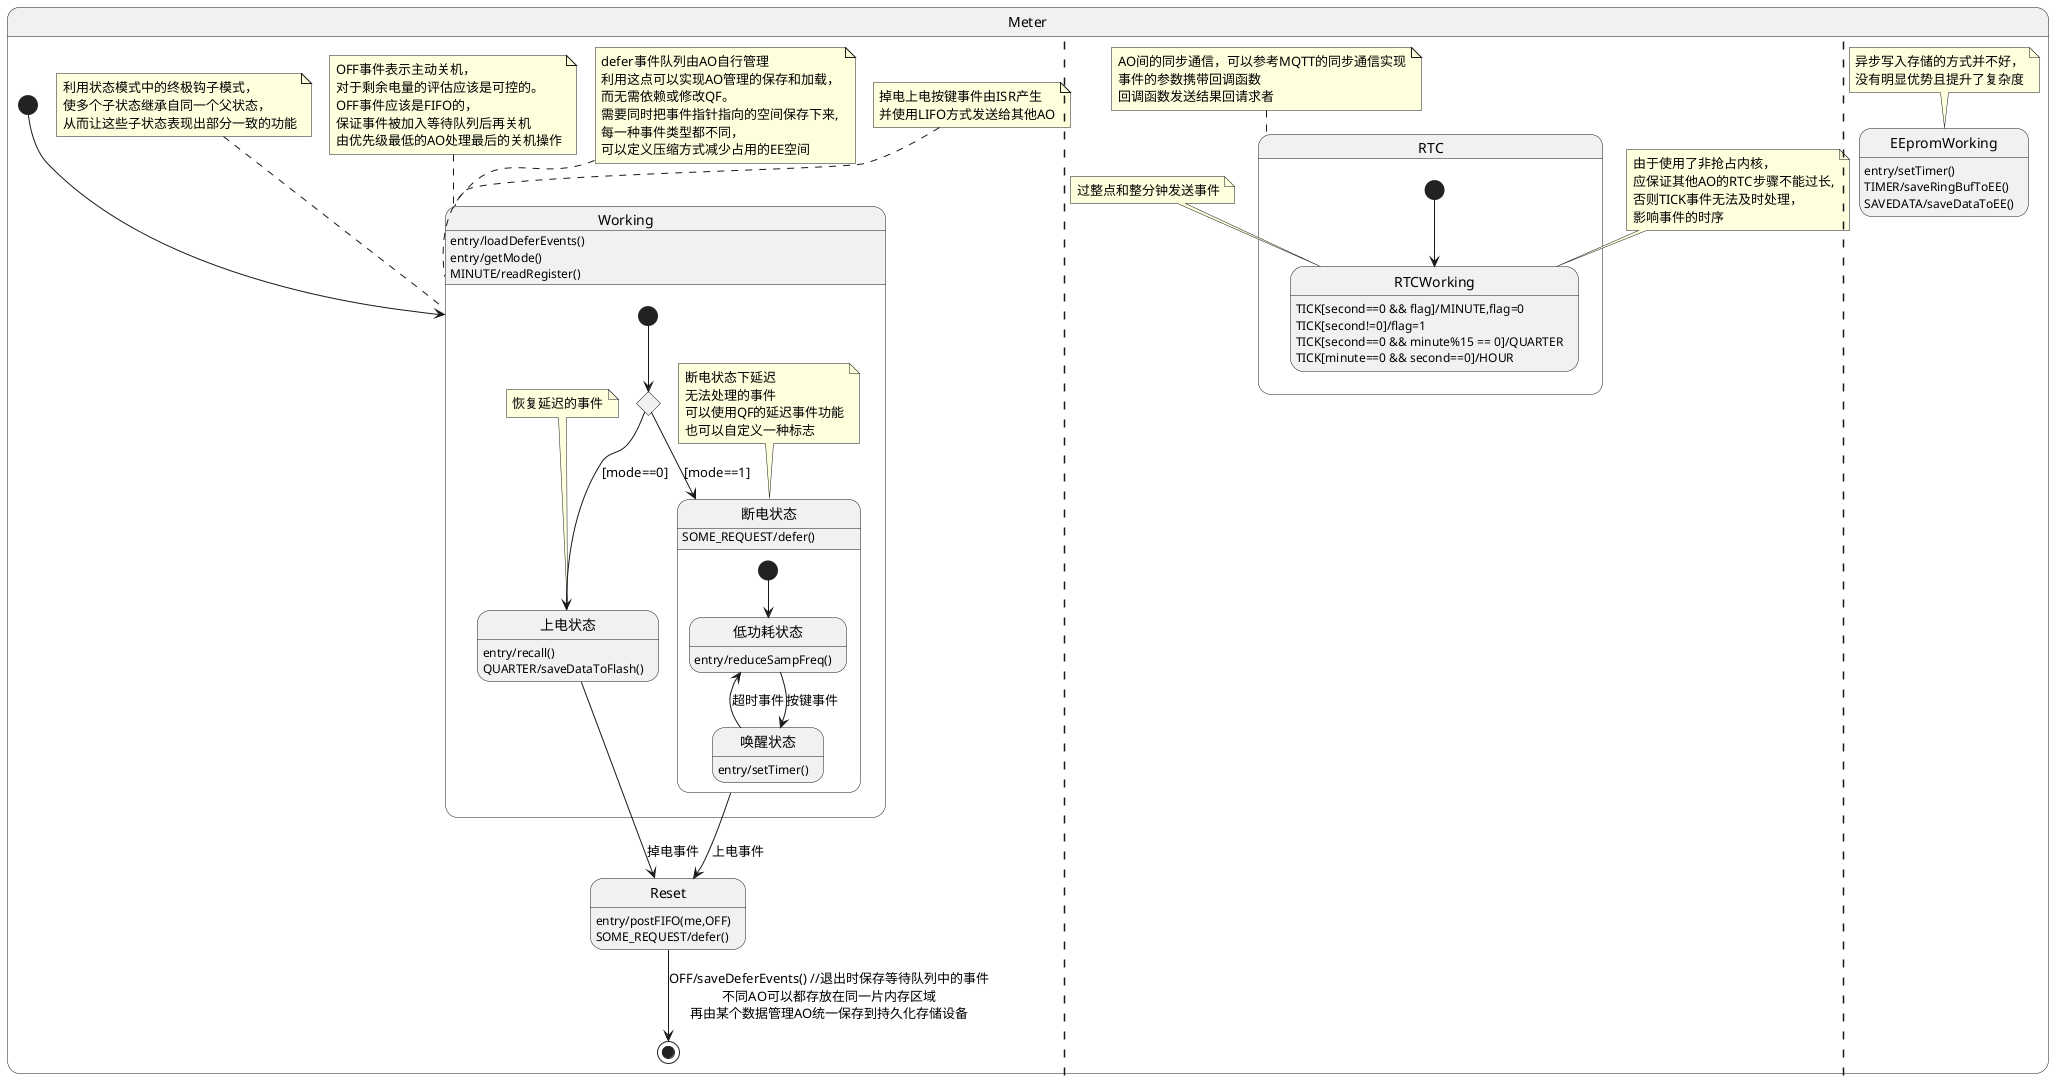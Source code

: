 @startuml

state Meter {
  state Reset {
    Reset : entry/postFIFO(me,OFF)
    Reset : SOME_REQUEST/defer()
  }

  state Working {
    Working : entry/loadDeferEvents()
    Working : entry/getMode()
    Working : MINUTE/readRegister()

    state c <<choice>>
    [*] --> c

    c --> PowerOn : [mode==0]
    c --> Simple : [mode==1]
    state "上电状态" as PowerOn {
      PowerOn : entry/recall()
      PowerOn : QUARTER/saveDataToFlash()
    }

    note top of PowerOn : 恢复延迟的事件

    note top of Simple : 断电状态下延迟\n无法处理的事件\n可以使用QF的延迟事件功能\n也可以自定义一种标志
    state "断电状态" as Simple {
      Simple : SOME_REQUEST/defer()
      [*] --> LowPower
      state "低功耗状态" as LowPower {
        LowPower : entry/reduceSampFreq()
      }


      state "唤醒状态" as WakeUp {
        WakeUp : entry/setTimer()
      }
    }
  }

  [*] --> Working
  note top of Working : 利用状态模式中的终极钩子模式，\n使多个子状态继承自同一个父状态，\n从而让这些子状态表现出部分一致的功能
  note top of Working
    OFF事件表示主动关机，
    对于剩余电量的评估应该是可控的。
    OFF事件应该是FIFO的，
    保证事件被加入等待队列后再关机
    由优先级最低的AO处理最后的关机操作
  end note

  note top of Working
    defer事件队列由AO自行管理
    利用这点可以实现AO管理的保存和加载，
    而无需依赖或修改QF。
    需要同时把事件指针指向的空间保存下来,
    每一种事件类型都不同，
    可以定义压缩方式减少占用的EE空间
  end note

  PowerOn --> Reset : 掉电事件
  LowPower --> WakeUp : 按键事件
  LowPower <-- WakeUp : 超时事件
  Simple --> Reset : 上电事件

  Reset --> [*] : OFF/saveDeferEvents() //退出时保存等待队列中的事件\n不同AO可以都存放在同一片内存区域\n再由某个数据管理AO统一保存到持久化存储设备
  note top of Working : 掉电上电按键事件由ISR产生\n并使用LIFO方式发送给其他AO
  ||
  ' RTC Active Object
  state RTC{
    [*] --> RTCWorking
    state RTCWorking {
      RTCWorking : TICK[second==0 && flag]/MINUTE,flag=0
      RTCWorking : TICK[second!=0]/flag=1
      RTCWorking : TICK[second==0 && minute%15 == 0]/QUARTER
      RTCWorking : TICK[minute==0 && second==0]/HOUR
    }
  }
  note top of RTCWorking : 过整点和整分钟发送事件
  note top of RTCWorking
    由于使用了非抢占内核，
    应保证其他AO的RTC步骤不能过长,
    否则TICK事件无法及时处理，
    影响事件的时序
  end note

  note top of RTC
    AO间的同步通信，可以参考MQTT的同步通信实现
    事件的参数携带回调函数
    回调函数发送结果回请求者
  end note
  ||
  state "EEpromWorking" as eeWorking {
    eeWorking : entry/setTimer()
    eeWorking : TIMER/saveRingBufToEE()
    eeWorking : SAVEDATA/saveDataToEE()
  }
  note top of eeWorking
    异步写入存储的方式并不好，
    没有明显优势且提升了复杂度
  end note
}

@enduml

